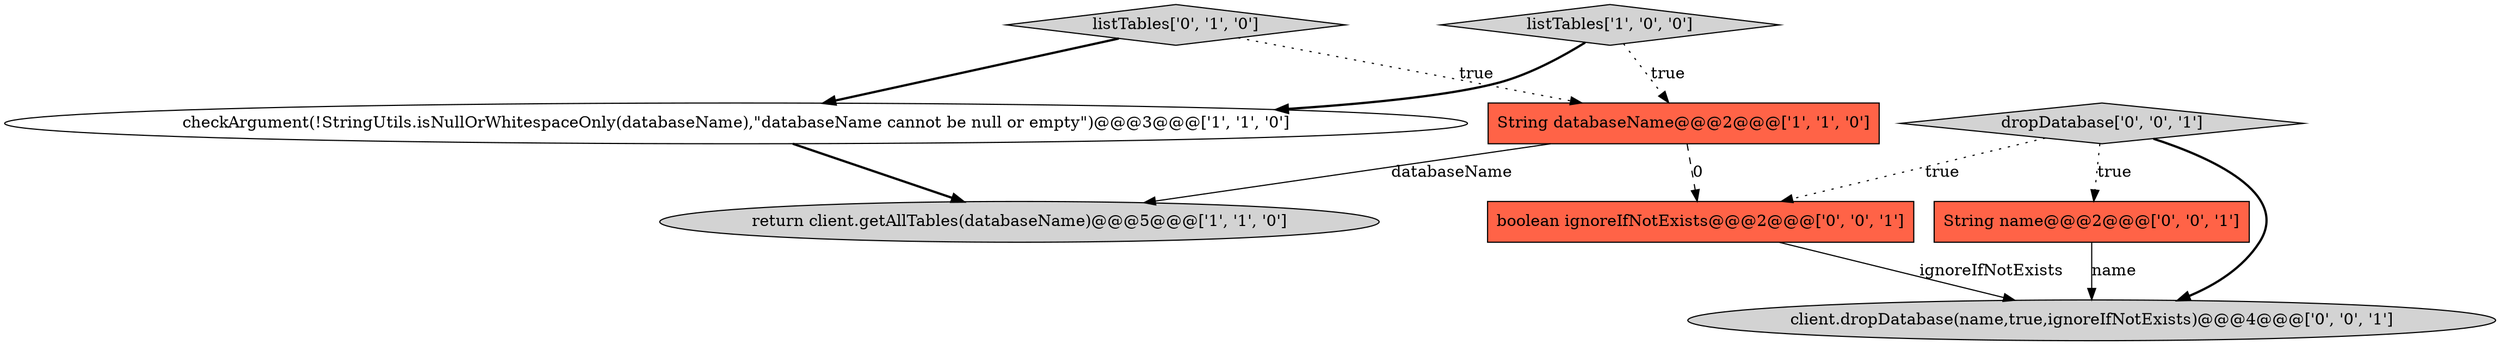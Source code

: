digraph {
0 [style = filled, label = "return client.getAllTables(databaseName)@@@5@@@['1', '1', '0']", fillcolor = lightgray, shape = ellipse image = "AAA0AAABBB1BBB"];
4 [style = filled, label = "listTables['0', '1', '0']", fillcolor = lightgray, shape = diamond image = "AAA0AAABBB2BBB"];
1 [style = filled, label = "checkArgument(!StringUtils.isNullOrWhitespaceOnly(databaseName),\"databaseName cannot be null or empty\")@@@3@@@['1', '1', '0']", fillcolor = white, shape = ellipse image = "AAA0AAABBB1BBB"];
5 [style = filled, label = "String name@@@2@@@['0', '0', '1']", fillcolor = tomato, shape = box image = "AAA0AAABBB3BBB"];
3 [style = filled, label = "String databaseName@@@2@@@['1', '1', '0']", fillcolor = tomato, shape = box image = "AAA0AAABBB1BBB"];
2 [style = filled, label = "listTables['1', '0', '0']", fillcolor = lightgray, shape = diamond image = "AAA0AAABBB1BBB"];
7 [style = filled, label = "boolean ignoreIfNotExists@@@2@@@['0', '0', '1']", fillcolor = tomato, shape = box image = "AAA0AAABBB3BBB"];
6 [style = filled, label = "dropDatabase['0', '0', '1']", fillcolor = lightgray, shape = diamond image = "AAA0AAABBB3BBB"];
8 [style = filled, label = "client.dropDatabase(name,true,ignoreIfNotExists)@@@4@@@['0', '0', '1']", fillcolor = lightgray, shape = ellipse image = "AAA0AAABBB3BBB"];
3->0 [style = solid, label="databaseName"];
7->8 [style = solid, label="ignoreIfNotExists"];
6->5 [style = dotted, label="true"];
5->8 [style = solid, label="name"];
2->3 [style = dotted, label="true"];
4->3 [style = dotted, label="true"];
2->1 [style = bold, label=""];
6->8 [style = bold, label=""];
3->7 [style = dashed, label="0"];
6->7 [style = dotted, label="true"];
4->1 [style = bold, label=""];
1->0 [style = bold, label=""];
}
